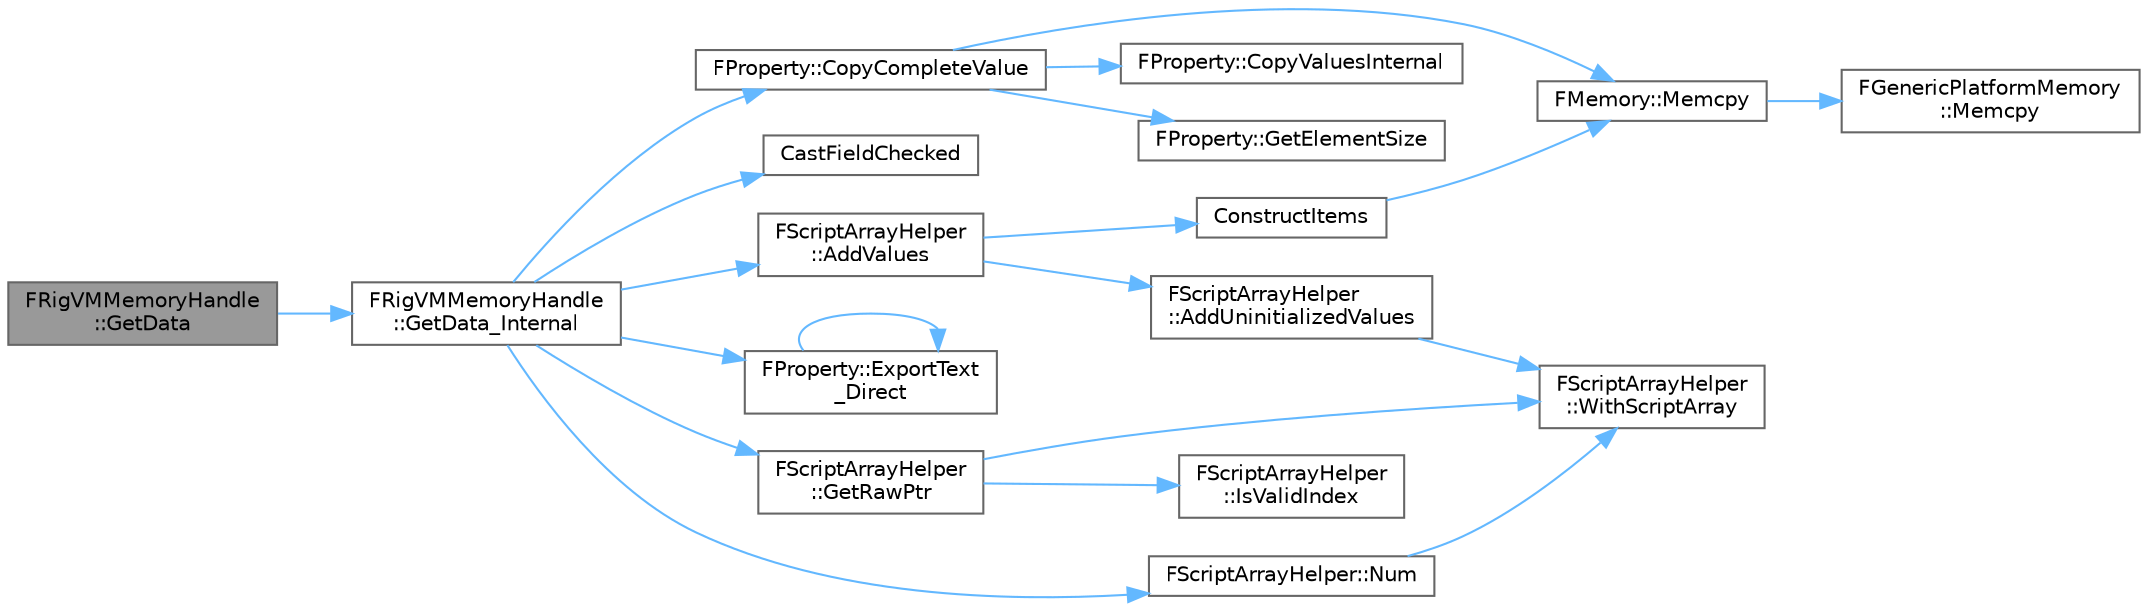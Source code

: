 digraph "FRigVMMemoryHandle::GetData"
{
 // INTERACTIVE_SVG=YES
 // LATEX_PDF_SIZE
  bgcolor="transparent";
  edge [fontname=Helvetica,fontsize=10,labelfontname=Helvetica,labelfontsize=10];
  node [fontname=Helvetica,fontsize=10,shape=box,height=0.2,width=0.4];
  rankdir="LR";
  Node1 [id="Node000001",label="FRigVMMemoryHandle\l::GetData",height=0.2,width=0.4,color="gray40", fillcolor="grey60", style="filled", fontcolor="black",tooltip="Returns the cached pointer stored within the handle."];
  Node1 -> Node2 [id="edge1_Node000001_Node000002",color="steelblue1",style="solid",tooltip=" "];
  Node2 [id="Node000002",label="FRigVMMemoryHandle\l::GetData_Internal",height=0.2,width=0.4,color="grey40", fillcolor="white", style="filled",URL="$d9/d9c/structFRigVMMemoryHandle.html#af1080340a7fe2786608504c9a97a2732",tooltip=" "];
  Node2 -> Node3 [id="edge2_Node000002_Node000003",color="steelblue1",style="solid",tooltip=" "];
  Node3 [id="Node000003",label="FScriptArrayHelper\l::AddValues",height=0.2,width=0.4,color="grey40", fillcolor="white", style="filled",URL="$dc/d07/classFScriptArrayHelper.html#a77580e7a63f703d99fb15f13bb014136",tooltip="Add blank, constructed values to the end of the array."];
  Node3 -> Node4 [id="edge3_Node000003_Node000004",color="steelblue1",style="solid",tooltip=" "];
  Node4 [id="Node000004",label="FScriptArrayHelper\l::AddUninitializedValues",height=0.2,width=0.4,color="grey40", fillcolor="white", style="filled",URL="$dc/d07/classFScriptArrayHelper.html#a021a8859b0edae0c8de5ab023fcc0512",tooltip="Add uninitialized values to the end of the array."];
  Node4 -> Node5 [id="edge4_Node000004_Node000005",color="steelblue1",style="solid",tooltip=" "];
  Node5 [id="Node000005",label="FScriptArrayHelper\l::WithScriptArray",height=0.2,width=0.4,color="grey40", fillcolor="white", style="filled",URL="$dc/d07/classFScriptArrayHelper.html#a26bf8b2b29c65b66f8c552913b961209",tooltip=" "];
  Node3 -> Node6 [id="edge5_Node000003_Node000006",color="steelblue1",style="solid",tooltip=" "];
  Node6 [id="Node000006",label="ConstructItems",height=0.2,width=0.4,color="grey40", fillcolor="white", style="filled",URL="$db/dea/MemoryOps_8h.html#ae6a63e9d7c2816fcf0ef19ffa01c84c6",tooltip="Constructs a range of items into memory from a set of arguments."];
  Node6 -> Node7 [id="edge6_Node000006_Node000007",color="steelblue1",style="solid",tooltip=" "];
  Node7 [id="Node000007",label="FMemory::Memcpy",height=0.2,width=0.4,color="grey40", fillcolor="white", style="filled",URL="$de/d4a/structFMemory.html#af5c0a2f1987809876d6d72269851e89c",tooltip=" "];
  Node7 -> Node8 [id="edge7_Node000007_Node000008",color="steelblue1",style="solid",tooltip=" "];
  Node8 [id="Node000008",label="FGenericPlatformMemory\l::Memcpy",height=0.2,width=0.4,color="grey40", fillcolor="white", style="filled",URL="$d3/dfd/structFGenericPlatformMemory.html#a13ca9511967a7af8d1c2c3beab1208e2",tooltip=" "];
  Node2 -> Node9 [id="edge8_Node000002_Node000009",color="steelblue1",style="solid",tooltip=" "];
  Node9 [id="Node000009",label="CastFieldChecked",height=0.2,width=0.4,color="grey40", fillcolor="white", style="filled",URL="$d8/db3/Field_8h.html#a36e7233187078c17059f74feed8078b6",tooltip=" "];
  Node2 -> Node10 [id="edge9_Node000002_Node000010",color="steelblue1",style="solid",tooltip=" "];
  Node10 [id="Node000010",label="FProperty::CopyCompleteValue",height=0.2,width=0.4,color="grey40", fillcolor="white", style="filled",URL="$d9/dbc/classFProperty.html#a9fb859a363116dedbf8c3fc4afc245db",tooltip="Copy the value for all elements of this property."];
  Node10 -> Node11 [id="edge10_Node000010_Node000011",color="steelblue1",style="solid",tooltip=" "];
  Node11 [id="Node000011",label="FProperty::CopyValuesInternal",height=0.2,width=0.4,color="grey40", fillcolor="white", style="filled",URL="$d9/dbc/classFProperty.html#a7355c5798609a6bdd814b96dd599834c",tooltip=" "];
  Node10 -> Node12 [id="edge11_Node000010_Node000012",color="steelblue1",style="solid",tooltip=" "];
  Node12 [id="Node000012",label="FProperty::GetElementSize",height=0.2,width=0.4,color="grey40", fillcolor="white", style="filled",URL="$d9/dbc/classFProperty.html#a700f3251fe6ee7fcb4f92f1c04dfba02",tooltip=" "];
  Node10 -> Node7 [id="edge12_Node000010_Node000007",color="steelblue1",style="solid",tooltip=" "];
  Node2 -> Node13 [id="edge13_Node000002_Node000013",color="steelblue1",style="solid",tooltip=" "];
  Node13 [id="Node000013",label="FProperty::ExportText\l_Direct",height=0.2,width=0.4,color="grey40", fillcolor="white", style="filled",URL="$d9/dbc/classFProperty.html#a1fe89e99c44ca76fc3d9cb9d0c4b565e",tooltip=" "];
  Node13 -> Node13 [id="edge14_Node000013_Node000013",color="steelblue1",style="solid",tooltip=" "];
  Node2 -> Node14 [id="edge15_Node000002_Node000014",color="steelblue1",style="solid",tooltip=" "];
  Node14 [id="Node000014",label="FScriptArrayHelper\l::GetRawPtr",height=0.2,width=0.4,color="grey40", fillcolor="white", style="filled",URL="$dc/d07/classFScriptArrayHelper.html#af2fee459722415f6a06393b32029e329",tooltip="Returns a uint8 pointer to an element in the array."];
  Node14 -> Node15 [id="edge16_Node000014_Node000015",color="steelblue1",style="solid",tooltip=" "];
  Node15 [id="Node000015",label="FScriptArrayHelper\l::IsValidIndex",height=0.2,width=0.4,color="grey40", fillcolor="white", style="filled",URL="$dc/d07/classFScriptArrayHelper.html#a56bf562cc3e4dd087de43bdd7d3c13d5",tooltip="Index range check."];
  Node14 -> Node5 [id="edge17_Node000014_Node000005",color="steelblue1",style="solid",tooltip=" "];
  Node2 -> Node16 [id="edge18_Node000002_Node000016",color="steelblue1",style="solid",tooltip=" "];
  Node16 [id="Node000016",label="FScriptArrayHelper::Num",height=0.2,width=0.4,color="grey40", fillcolor="white", style="filled",URL="$dc/d07/classFScriptArrayHelper.html#a4204ebfb51e32602c302d92769ad456d",tooltip="Return the number of elements in the array."];
  Node16 -> Node5 [id="edge19_Node000016_Node000005",color="steelblue1",style="solid",tooltip=" "];
}

